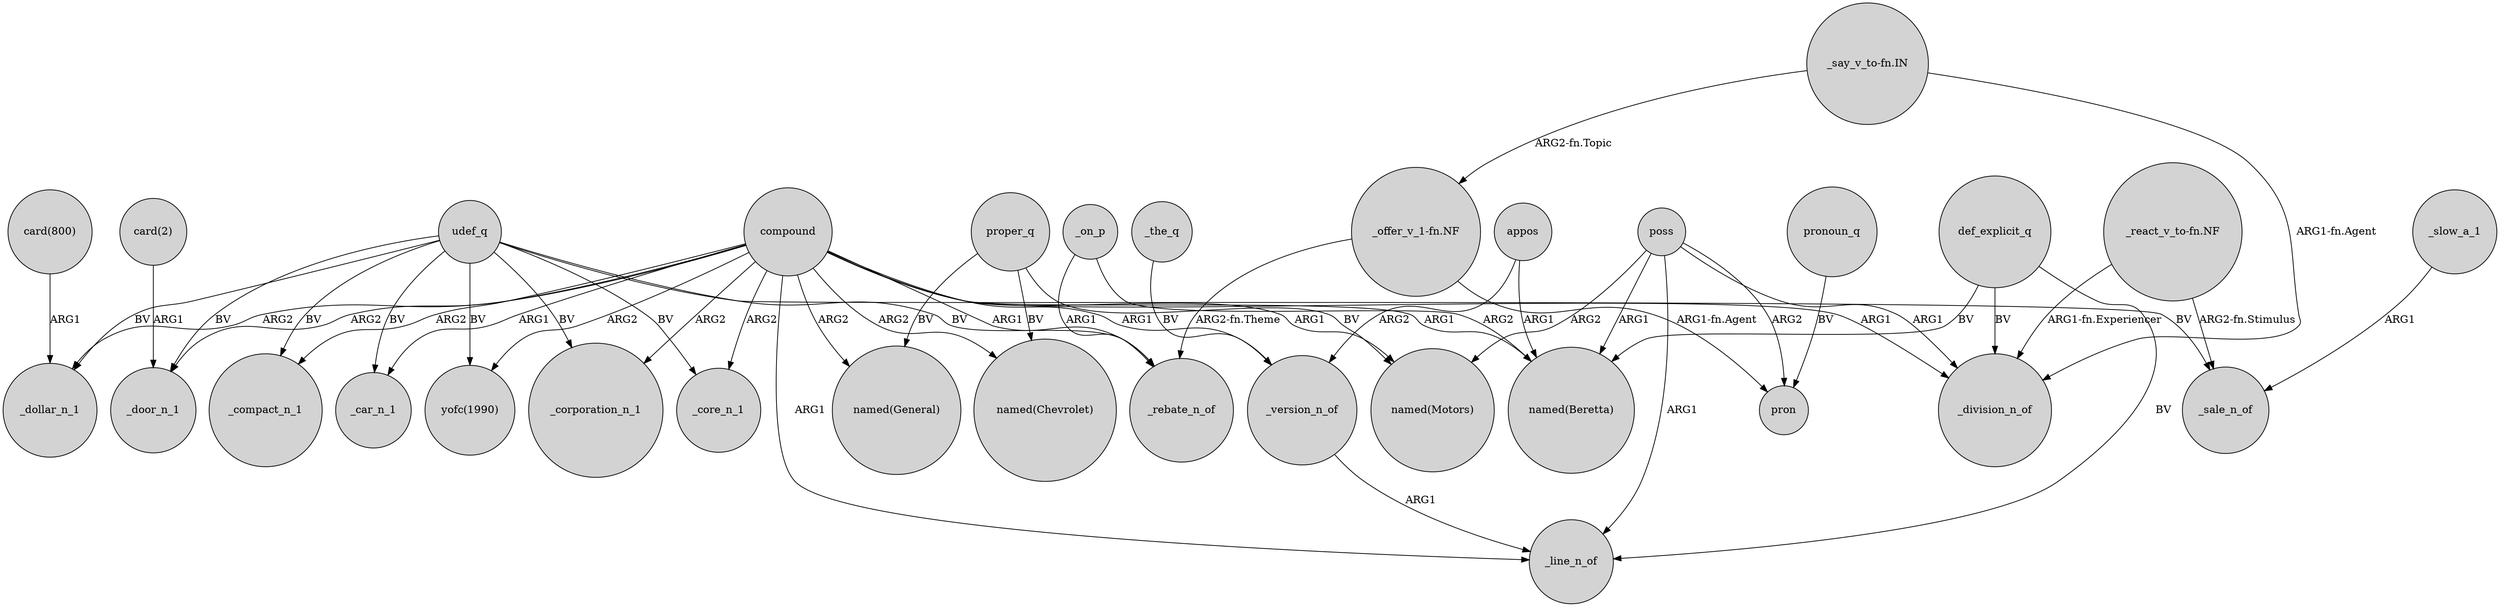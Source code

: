 digraph {
	node [shape=circle style=filled]
	udef_q -> _door_n_1 [label=BV]
	compound -> "yofc(1990)" [label=ARG2]
	appos -> "named(Beretta)" [label=ARG1]
	compound -> "named(Beretta)" [label=ARG1]
	poss -> pron [label=ARG2]
	compound -> _core_n_1 [label=ARG2]
	def_explicit_q -> _line_n_of [label=BV]
	proper_q -> "named(Motors)" [label=BV]
	udef_q -> _rebate_n_of [label=BV]
	_version_n_of -> _line_n_of [label=ARG1]
	proper_q -> "named(General)" [label=BV]
	compound -> _corporation_n_1 [label=ARG2]
	"card(2)" -> _door_n_1 [label=ARG1]
	poss -> _division_n_of [label=ARG1]
	compound -> "named(General)" [label=ARG2]
	udef_q -> _compact_n_1 [label=BV]
	"_say_v_to-fn.IN" -> "_offer_v_1-fn.NF" [label="ARG2-fn.Topic"]
	poss -> "named(Motors)" [label=ARG2]
	"_say_v_to-fn.IN" -> _division_n_of [label="ARG1-fn.Agent"]
	udef_q -> _core_n_1 [label=BV]
	compound -> _version_n_of [label=ARG1]
	def_explicit_q -> _division_n_of [label=BV]
	appos -> _version_n_of [label=ARG2]
	pronoun_q -> pron [label=BV]
	udef_q -> _corporation_n_1 [label=BV]
	poss -> "named(Beretta)" [label=ARG1]
	compound -> _line_n_of [label=ARG1]
	poss -> _line_n_of [label=ARG1]
	_on_p -> _rebate_n_of [label=ARG1]
	"_react_v_to-fn.NF" -> _sale_n_of [label="ARG2-fn.Stimulus"]
	proper_q -> "named(Chevrolet)" [label=BV]
	"_react_v_to-fn.NF" -> _division_n_of [label="ARG1-fn.Experiencer"]
	"card(800)" -> _dollar_n_1 [label=ARG1]
	udef_q -> _sale_n_of [label=BV]
	compound -> _door_n_1 [label=ARG2]
	compound -> _compact_n_1 [label=ARG2]
	compound -> _car_n_1 [label=ARG1]
	udef_q -> _car_n_1 [label=BV]
	_on_p -> "named(Beretta)" [label=ARG2]
	def_explicit_q -> "named(Beretta)" [label=BV]
	udef_q -> "yofc(1990)" [label=BV]
	compound -> _rebate_n_of [label=ARG1]
	compound -> _division_n_of [label=ARG1]
	compound -> _dollar_n_1 [label=ARG2]
	compound -> "named(Chevrolet)" [label=ARG2]
	_the_q -> _version_n_of [label=BV]
	"_offer_v_1-fn.NF" -> _rebate_n_of [label="ARG2-fn.Theme"]
	udef_q -> _dollar_n_1 [label=BV]
	compound -> "named(Motors)" [label=ARG1]
	_slow_a_1 -> _sale_n_of [label=ARG1]
	"_offer_v_1-fn.NF" -> pron [label="ARG1-fn.Agent"]
}
